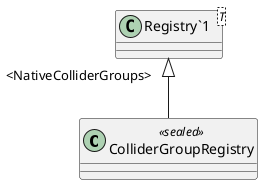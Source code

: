 @startuml
class ColliderGroupRegistry <<sealed>> {
}
class "Registry`1"<T> {
}
"Registry`1" "<NativeColliderGroups>" <|-- ColliderGroupRegistry
@enduml
